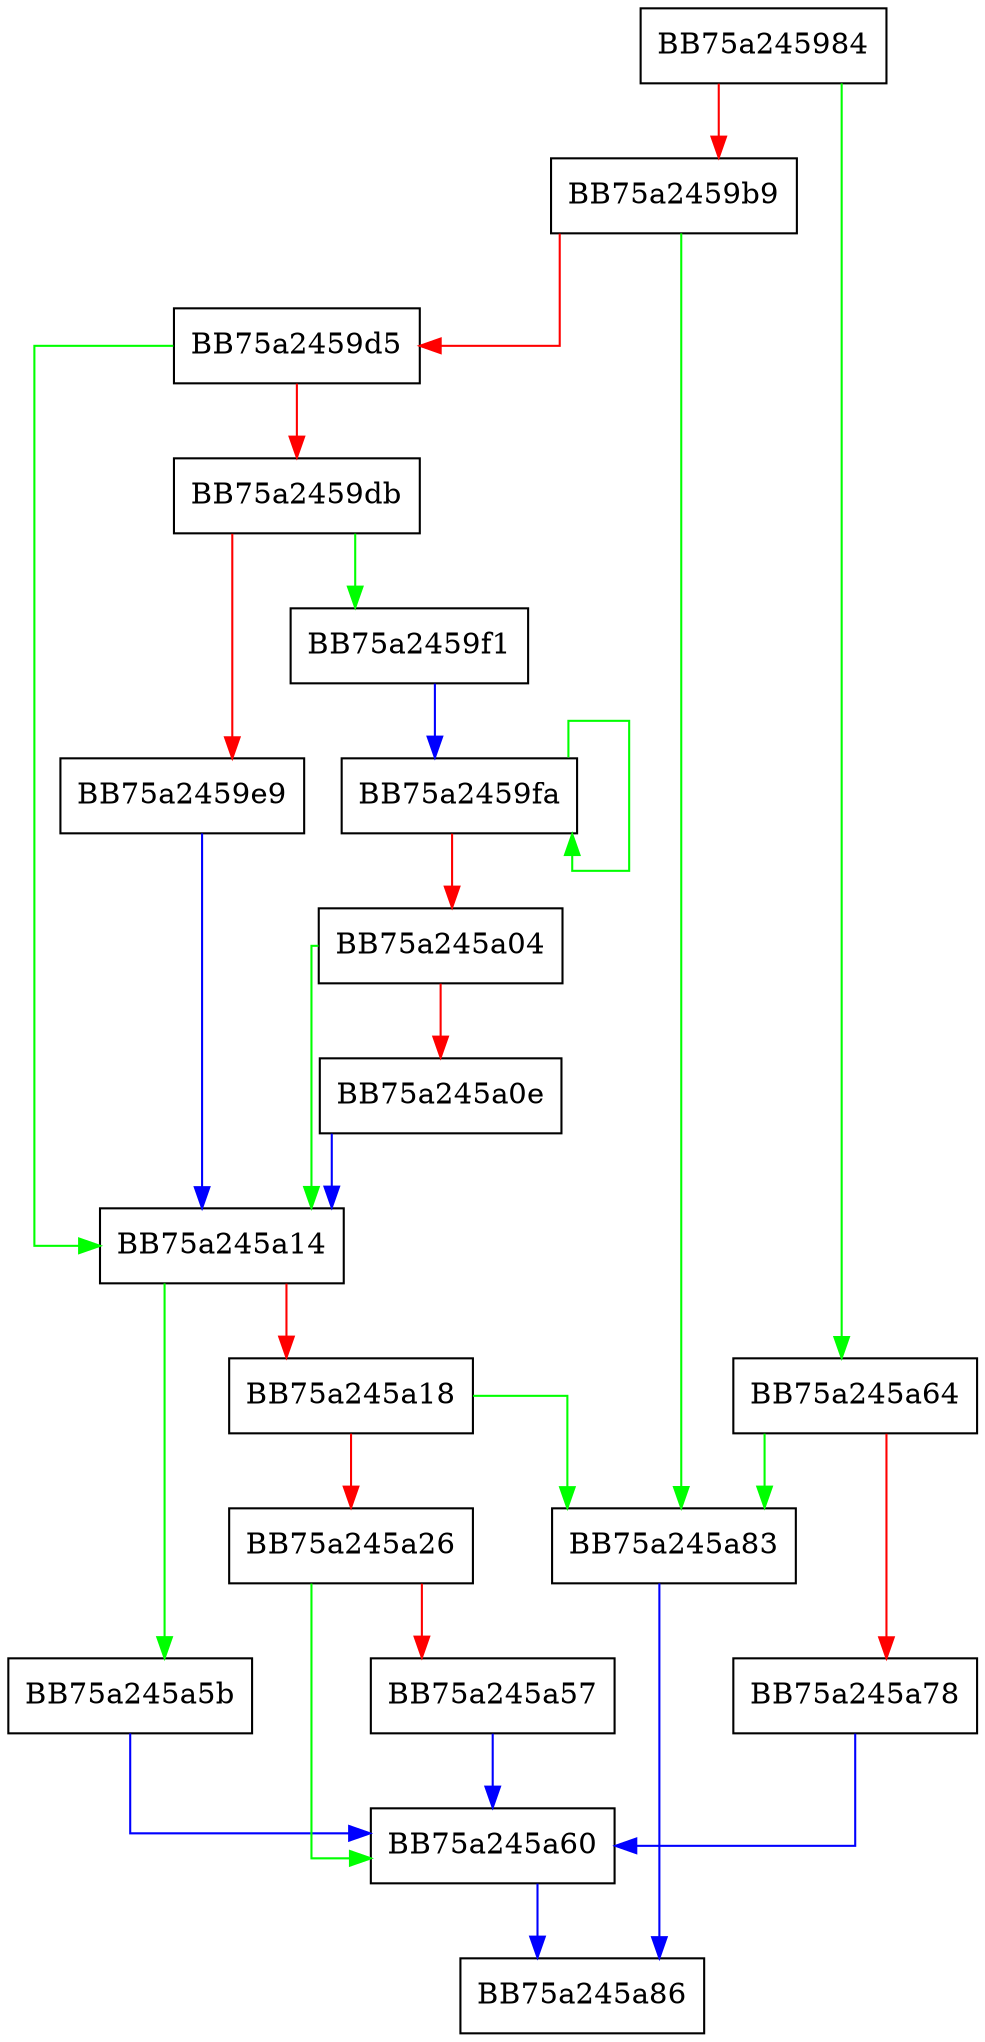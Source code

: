 digraph fsemu_fwrite {
  node [shape="box"];
  graph [splines=ortho];
  BB75a245984 -> BB75a245a64 [color="green"];
  BB75a245984 -> BB75a2459b9 [color="red"];
  BB75a2459b9 -> BB75a245a83 [color="green"];
  BB75a2459b9 -> BB75a2459d5 [color="red"];
  BB75a2459d5 -> BB75a245a14 [color="green"];
  BB75a2459d5 -> BB75a2459db [color="red"];
  BB75a2459db -> BB75a2459f1 [color="green"];
  BB75a2459db -> BB75a2459e9 [color="red"];
  BB75a2459e9 -> BB75a245a14 [color="blue"];
  BB75a2459f1 -> BB75a2459fa [color="blue"];
  BB75a2459fa -> BB75a2459fa [color="green"];
  BB75a2459fa -> BB75a245a04 [color="red"];
  BB75a245a04 -> BB75a245a14 [color="green"];
  BB75a245a04 -> BB75a245a0e [color="red"];
  BB75a245a0e -> BB75a245a14 [color="blue"];
  BB75a245a14 -> BB75a245a5b [color="green"];
  BB75a245a14 -> BB75a245a18 [color="red"];
  BB75a245a18 -> BB75a245a83 [color="green"];
  BB75a245a18 -> BB75a245a26 [color="red"];
  BB75a245a26 -> BB75a245a60 [color="green"];
  BB75a245a26 -> BB75a245a57 [color="red"];
  BB75a245a57 -> BB75a245a60 [color="blue"];
  BB75a245a5b -> BB75a245a60 [color="blue"];
  BB75a245a60 -> BB75a245a86 [color="blue"];
  BB75a245a64 -> BB75a245a83 [color="green"];
  BB75a245a64 -> BB75a245a78 [color="red"];
  BB75a245a78 -> BB75a245a60 [color="blue"];
  BB75a245a83 -> BB75a245a86 [color="blue"];
}